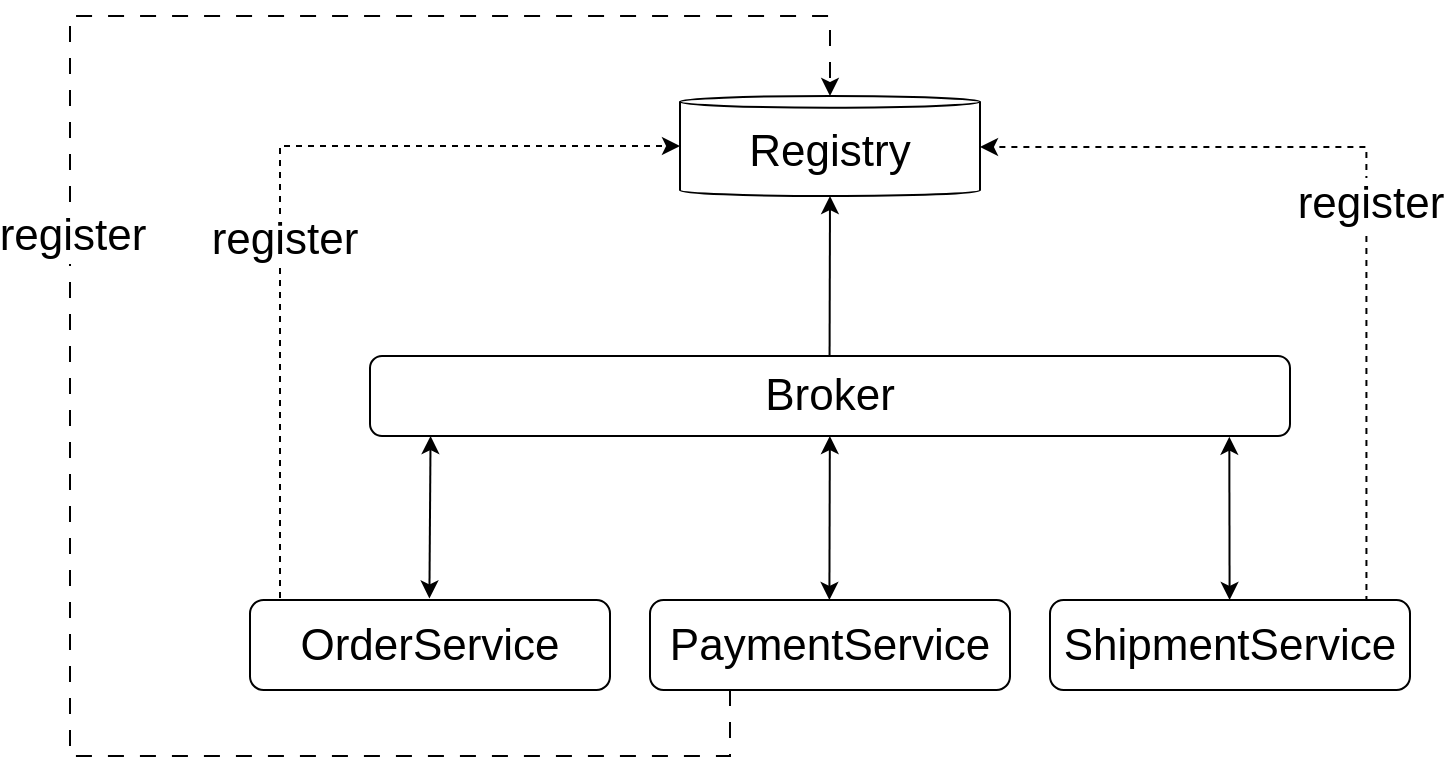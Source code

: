 <mxfile version="26.0.6">
  <diagram name="soa-example" id="nfpX_JXY3w4-xvvaQlQ7">
    <mxGraphModel dx="4133" dy="1569" grid="1" gridSize="10" guides="1" tooltips="1" connect="1" arrows="1" fold="1" page="1" pageScale="1" pageWidth="827" pageHeight="1169" math="0" shadow="0">
      <root>
        <mxCell id="0" />
        <mxCell id="1" parent="0" />
        <mxCell id="Ak2kLdKkE1olb_ft7CGu-1" value="&lt;font style=&quot;font-size: 22px;&quot;&gt;Broker&lt;/font&gt;" style="rounded=1;whiteSpace=wrap;html=1;" vertex="1" parent="1">
          <mxGeometry x="-230" y="400" width="460" height="40" as="geometry" />
        </mxCell>
        <mxCell id="Ak2kLdKkE1olb_ft7CGu-2" style="edgeStyle=orthogonalEdgeStyle;rounded=0;orthogonalLoop=1;jettySize=auto;html=1;dashed=1;dashPattern=8 8;endSize=6;jumpSize=8;entryX=0.5;entryY=0;entryDx=0;entryDy=0;entryPerimeter=0;" edge="1" parent="1" target="Ak2kLdKkE1olb_ft7CGu-12">
          <mxGeometry relative="1" as="geometry">
            <mxPoint x="-20" y="260" as="targetPoint" />
            <mxPoint x="29.967" y="567" as="sourcePoint" />
            <Array as="points">
              <mxPoint x="-50" y="567" />
              <mxPoint x="-50" y="600" />
              <mxPoint x="-380" y="600" />
              <mxPoint x="-380" y="230" />
              <mxPoint y="230" />
            </Array>
          </mxGeometry>
        </mxCell>
        <mxCell id="Ak2kLdKkE1olb_ft7CGu-3" value="register" style="edgeLabel;html=1;align=center;verticalAlign=middle;resizable=0;points=[];fontSize=22;" connectable="0" vertex="1" parent="Ak2kLdKkE1olb_ft7CGu-2">
          <mxGeometry x="0.156" y="1" relative="1" as="geometry">
            <mxPoint x="2" y="9" as="offset" />
          </mxGeometry>
        </mxCell>
        <mxCell id="Ak2kLdKkE1olb_ft7CGu-4" value="&lt;font style=&quot;font-size: 22px;&quot;&gt;PaymentService&lt;/font&gt;" style="rounded=1;whiteSpace=wrap;html=1;" vertex="1" parent="1">
          <mxGeometry x="-90" y="522" width="180" height="45" as="geometry" />
        </mxCell>
        <mxCell id="Ak2kLdKkE1olb_ft7CGu-5" style="edgeStyle=orthogonalEdgeStyle;rounded=0;orthogonalLoop=1;jettySize=auto;html=1;fontStyle=4;dashed=1;entryX=1.001;entryY=0.57;entryDx=0;entryDy=0;entryPerimeter=0;exitX=0.879;exitY=0.022;exitDx=0;exitDy=0;exitPerimeter=0;" edge="1" parent="1" source="Ak2kLdKkE1olb_ft7CGu-13">
          <mxGeometry relative="1" as="geometry">
            <mxPoint x="75.0" y="295.5" as="targetPoint" />
            <mxPoint x="268.07" y="518.685" as="sourcePoint" />
            <Array as="points">
              <mxPoint x="268" y="296" />
            </Array>
          </mxGeometry>
        </mxCell>
        <mxCell id="Ak2kLdKkE1olb_ft7CGu-6" value="register" style="edgeLabel;html=1;align=center;verticalAlign=middle;resizable=0;points=[];fontSize=22;" connectable="0" vertex="1" parent="Ak2kLdKkE1olb_ft7CGu-5">
          <mxGeometry x="-0.179" y="-2" relative="1" as="geometry">
            <mxPoint y="-27" as="offset" />
          </mxGeometry>
        </mxCell>
        <mxCell id="Ak2kLdKkE1olb_ft7CGu-7" value="" style="endArrow=classic;html=1;rounded=0;dashed=1;entryX=0;entryY=0.5;entryDx=0;entryDy=0;entryPerimeter=0;" edge="1" parent="1" target="Ak2kLdKkE1olb_ft7CGu-12">
          <mxGeometry width="50" height="50" relative="1" as="geometry">
            <mxPoint x="-275" y="521" as="sourcePoint" />
            <mxPoint x="-117" y="296" as="targetPoint" />
            <Array as="points">
              <mxPoint x="-275" y="371" />
              <mxPoint x="-275" y="295" />
            </Array>
          </mxGeometry>
        </mxCell>
        <mxCell id="Ak2kLdKkE1olb_ft7CGu-8" value="register" style="edgeLabel;html=1;align=center;verticalAlign=middle;resizable=0;points=[];fontSize=22;" connectable="0" vertex="1" parent="Ak2kLdKkE1olb_ft7CGu-7">
          <mxGeometry x="-0.266" y="1" relative="1" as="geometry">
            <mxPoint x="3" y="-23" as="offset" />
          </mxGeometry>
        </mxCell>
        <mxCell id="Ak2kLdKkE1olb_ft7CGu-9" value="" style="endArrow=classic;startArrow=classic;html=1;rounded=0;entryX=0.144;entryY=1.063;entryDx=0;entryDy=0;entryPerimeter=0;exitX=0.777;exitY=-0.017;exitDx=0;exitDy=0;exitPerimeter=0;" edge="1" parent="1">
          <mxGeometry width="50" height="50" relative="1" as="geometry">
            <mxPoint x="-200.3" y="521.235" as="sourcePoint" />
            <mxPoint x="-199.72" y="440.0" as="targetPoint" />
          </mxGeometry>
        </mxCell>
        <mxCell id="Ak2kLdKkE1olb_ft7CGu-10" value="" style="endArrow=classic;startArrow=classic;html=1;rounded=0;entryX=0.084;entryY=0.976;entryDx=0;entryDy=0;entryPerimeter=0;exitX=0.442;exitY=0;exitDx=0;exitDy=0;exitPerimeter=0;" edge="1" parent="1">
          <mxGeometry width="50" height="50" relative="1" as="geometry">
            <mxPoint x="-0.3" y="522" as="sourcePoint" />
            <mxPoint x="-0.08" y="440" as="targetPoint" />
          </mxGeometry>
        </mxCell>
        <mxCell id="Ak2kLdKkE1olb_ft7CGu-11" value="" style="endArrow=classic;startArrow=classic;html=1;rounded=0;entryX=0.084;entryY=0.976;entryDx=0;entryDy=0;entryPerimeter=0;exitX=0.223;exitY=-0.008;exitDx=0;exitDy=0;exitPerimeter=0;" edge="1" parent="1">
          <mxGeometry width="50" height="50" relative="1" as="geometry">
            <mxPoint x="199.8" y="522.0" as="sourcePoint" />
            <mxPoint x="199.66" y="440.36" as="targetPoint" />
          </mxGeometry>
        </mxCell>
        <mxCell id="Ak2kLdKkE1olb_ft7CGu-12" value="&lt;font style=&quot;font-size: 22px;&quot;&gt;Registry&lt;/font&gt;" style="shape=cylinder3;whiteSpace=wrap;html=1;boundedLbl=1;backgroundOutline=1;size=2.921;" vertex="1" parent="1">
          <mxGeometry x="-75" y="270" width="150" height="50" as="geometry" />
        </mxCell>
        <mxCell id="Ak2kLdKkE1olb_ft7CGu-13" value="&lt;font style=&quot;font-size: 22px;&quot;&gt;ShipmentService&lt;/font&gt;" style="rounded=1;whiteSpace=wrap;html=1;" vertex="1" parent="1">
          <mxGeometry x="110" y="522" width="180" height="45" as="geometry" />
        </mxCell>
        <mxCell id="Ak2kLdKkE1olb_ft7CGu-14" value="&lt;font style=&quot;font-size: 22px;&quot;&gt;OrderService&lt;/font&gt;" style="rounded=1;whiteSpace=wrap;html=1;" vertex="1" parent="1">
          <mxGeometry x="-290" y="522" width="180" height="45" as="geometry" />
        </mxCell>
        <mxCell id="Ak2kLdKkE1olb_ft7CGu-15" value="" style="endArrow=classic;startArrow=none;html=1;rounded=0;exitX=0.442;exitY=0;exitDx=0;exitDy=0;exitPerimeter=0;startFill=0;" edge="1" parent="1">
          <mxGeometry width="50" height="50" relative="1" as="geometry">
            <mxPoint x="-0.21" y="400" as="sourcePoint" />
            <mxPoint y="320" as="targetPoint" />
          </mxGeometry>
        </mxCell>
      </root>
    </mxGraphModel>
  </diagram>
</mxfile>
